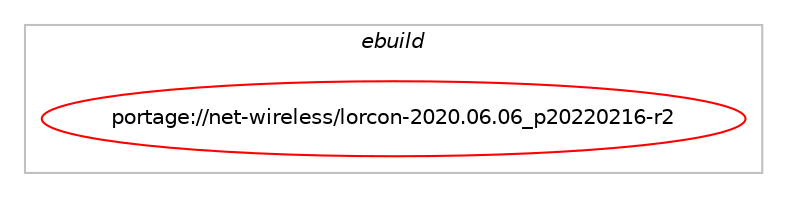 digraph prolog {

# *************
# Graph options
# *************

newrank=true;
concentrate=true;
compound=true;
graph [rankdir=LR,fontname=Helvetica,fontsize=10,ranksep=1.5];#, ranksep=2.5, nodesep=0.2];
edge  [arrowhead=vee];
node  [fontname=Helvetica,fontsize=10];

# **********
# The ebuild
# **********

subgraph cluster_leftcol {
color=gray;
label=<<i>ebuild</i>>;
id [label="portage://net-wireless/lorcon-2020.06.06_p20220216-r2", color=red, width=4, href="../net-wireless/lorcon-2020.06.06_p20220216-r2.svg"];
}

# ****************
# The dependencies
# ****************

subgraph cluster_midcol {
color=gray;
label=<<i>dependencies</i>>;
subgraph cluster_compile {
fillcolor="#eeeeee";
style=filled;
label=<<i>compile</i>>;
# *** BEGIN UNKNOWN DEPENDENCY TYPE (TODO) ***
# id -> equal(use_conditional_group(positive,python,portage://net-wireless/lorcon-2020.06.06_p20220216-r2,[use_conditional_group(positive,python_targets_python3_10,portage://net-wireless/lorcon-2020.06.06_p20220216-r2,[package_dependency(portage://net-wireless/lorcon-2020.06.06_p20220216-r2,install,no,dev-lang,python,none,[,,],[slot(3.10)],[])]),use_conditional_group(positive,python_targets_python3_11,portage://net-wireless/lorcon-2020.06.06_p20220216-r2,[package_dependency(portage://net-wireless/lorcon-2020.06.06_p20220216-r2,install,no,dev-lang,python,none,[,,],[slot(3.11)],[])]),use_conditional_group(positive,python_targets_python3_12,portage://net-wireless/lorcon-2020.06.06_p20220216-r2,[package_dependency(portage://net-wireless/lorcon-2020.06.06_p20220216-r2,install,no,dev-lang,python,none,[,,],[slot(3.12)],[])])]))
# *** END UNKNOWN DEPENDENCY TYPE (TODO) ***

# *** BEGIN UNKNOWN DEPENDENCY TYPE (TODO) ***
# id -> equal(package_dependency(portage://net-wireless/lorcon-2020.06.06_p20220216-r2,install,no,dev-libs,libnl,none,[,,],[slot(3),equal],[]))
# *** END UNKNOWN DEPENDENCY TYPE (TODO) ***

# *** BEGIN UNKNOWN DEPENDENCY TYPE (TODO) ***
# id -> equal(package_dependency(portage://net-wireless/lorcon-2020.06.06_p20220216-r2,install,no,net-libs,libpcap,none,[,,],[],[]))
# *** END UNKNOWN DEPENDENCY TYPE (TODO) ***

}
subgraph cluster_compileandrun {
fillcolor="#eeeeee";
style=filled;
label=<<i>compile and run</i>>;
}
subgraph cluster_run {
fillcolor="#eeeeee";
style=filled;
label=<<i>run</i>>;
# *** BEGIN UNKNOWN DEPENDENCY TYPE (TODO) ***
# id -> equal(use_conditional_group(positive,python,portage://net-wireless/lorcon-2020.06.06_p20220216-r2,[use_conditional_group(positive,python_targets_python3_10,portage://net-wireless/lorcon-2020.06.06_p20220216-r2,[package_dependency(portage://net-wireless/lorcon-2020.06.06_p20220216-r2,run,no,dev-lang,python,none,[,,],[slot(3.10)],[])]),use_conditional_group(positive,python_targets_python3_11,portage://net-wireless/lorcon-2020.06.06_p20220216-r2,[package_dependency(portage://net-wireless/lorcon-2020.06.06_p20220216-r2,run,no,dev-lang,python,none,[,,],[slot(3.11)],[])]),use_conditional_group(positive,python_targets_python3_12,portage://net-wireless/lorcon-2020.06.06_p20220216-r2,[package_dependency(portage://net-wireless/lorcon-2020.06.06_p20220216-r2,run,no,dev-lang,python,none,[,,],[slot(3.12)],[])])]))
# *** END UNKNOWN DEPENDENCY TYPE (TODO) ***

# *** BEGIN UNKNOWN DEPENDENCY TYPE (TODO) ***
# id -> equal(package_dependency(portage://net-wireless/lorcon-2020.06.06_p20220216-r2,run,no,dev-libs,libnl,none,[,,],[slot(3),equal],[]))
# *** END UNKNOWN DEPENDENCY TYPE (TODO) ***

# *** BEGIN UNKNOWN DEPENDENCY TYPE (TODO) ***
# id -> equal(package_dependency(portage://net-wireless/lorcon-2020.06.06_p20220216-r2,run,no,net-libs,libpcap,none,[,,],[],[]))
# *** END UNKNOWN DEPENDENCY TYPE (TODO) ***

}
}

# **************
# The candidates
# **************

subgraph cluster_choices {
rank=same;
color=gray;
label=<<i>candidates</i>>;

}

}

